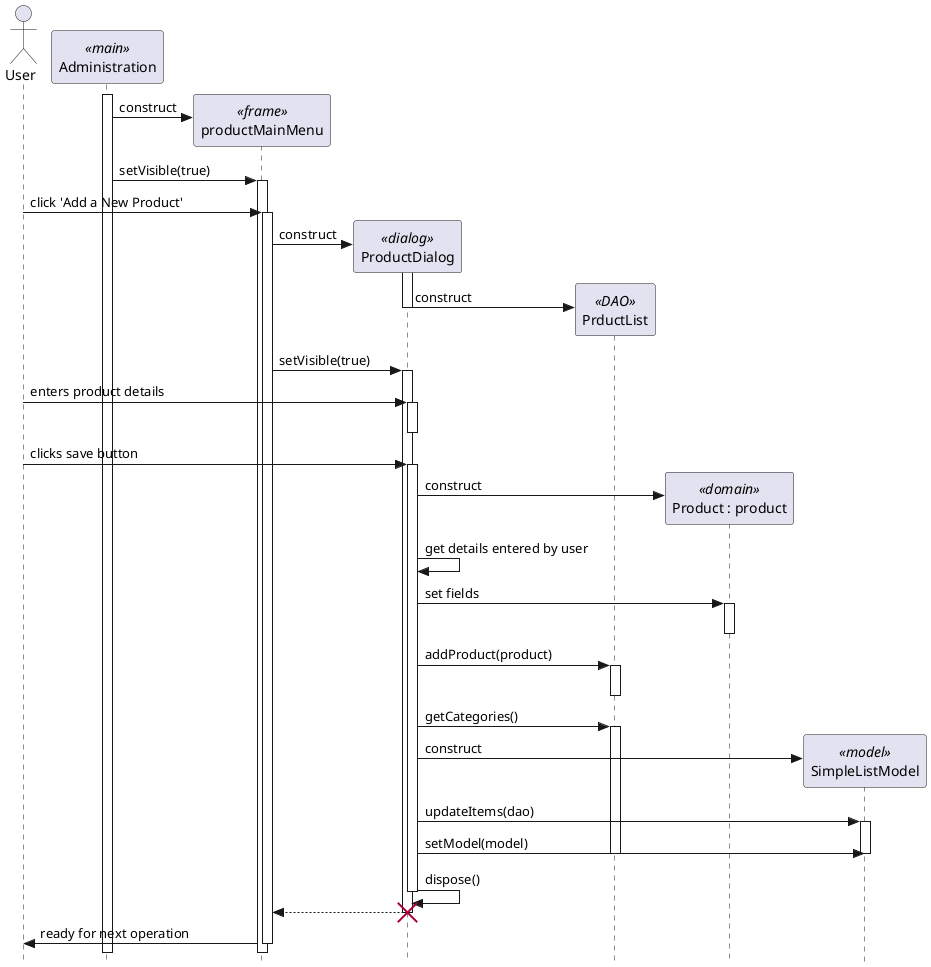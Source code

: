 @startuml
' use strict UML mode
skinparam style strictuml

actor "User" as user

participant "Administration" as main <<main>>
main++

create "productMainMenu" as menu <<frame>>
main -> menu : construct
main -> menu++ : setVisible(true)

user -> menu++ : click 'Add a New Product'

create "ProductDialog" as editor <<dialog>>
menu -> editor : construct

'activate editor constructor
editor++

' create a DAO
create "PrductList" as dao <<DAO>>
editor -> dao : construct

editor--

menu -> editor++ : setVisible(true)



' user enters product details and clicks the save button
user -> editor++ : enters product details
editor--
user -> editor++ : clicks save button

' construct the product object
create "Product : product" as product <<domain>>
editor -> product : construct


' get the details from the text component
editor -> editor : get details entered by user


' set the id field in the product
editor -> product++ : set fields
product--

' save product
editor -> dao++ : addProduct(product)
dao--

'display categories
editor -> dao++ : getCategories()

create "SimpleListModel" as model <<model>>
editor -> model : construct
editor -> model++ :updateItems(dao)
editor -> model : setModel(model)
model--
dao--


' dispose dialog
editor -> editor-- : dispose()

' show control returning to the menu as the dialog closes
return

destroy editor

menu –> user-- : ready for next operation
@enduml